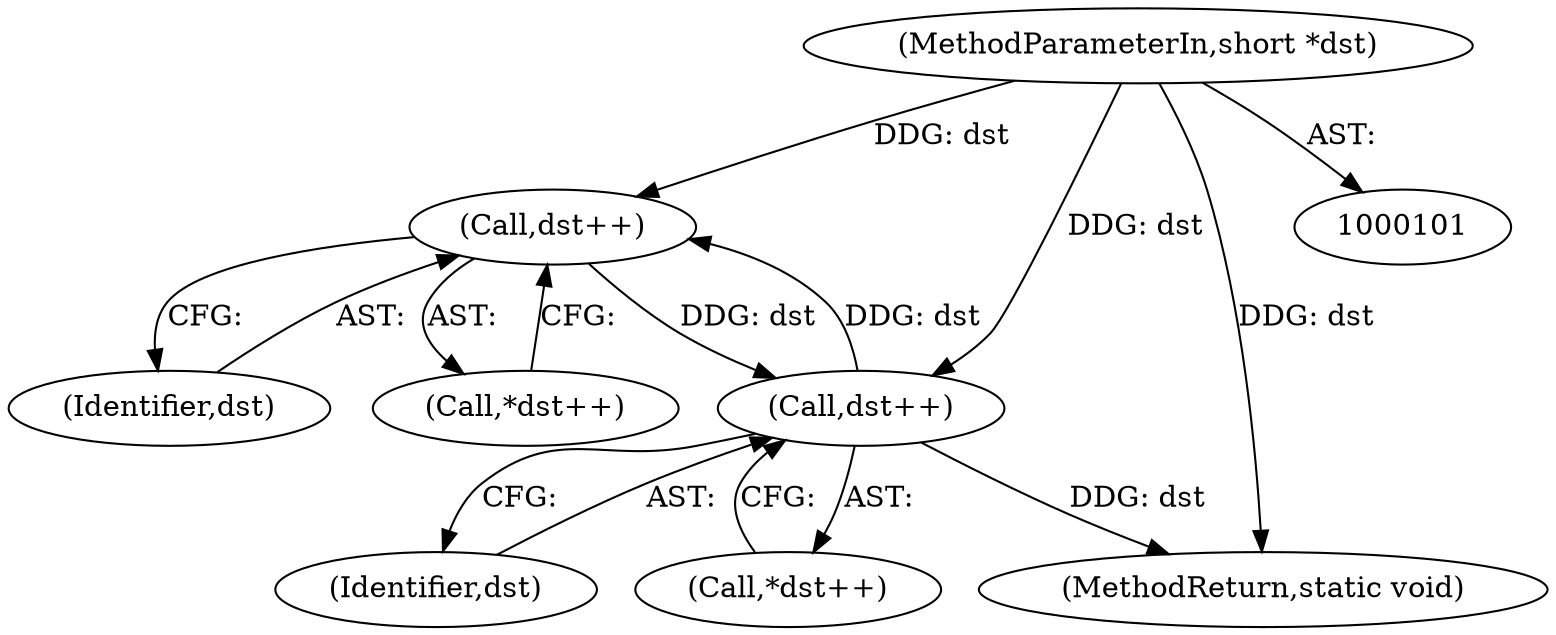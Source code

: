 digraph "0_Android_acc192347665943ca674acf117e4f74a88436922_6@pointer" {
"1000120" [label="(Call,dst++)"];
"1000129" [label="(Call,dst++)"];
"1000120" [label="(Call,dst++)"];
"1000102" [label="(MethodParameterIn,short *dst)"];
"1000128" [label="(Call,*dst++)"];
"1000121" [label="(Identifier,dst)"];
"1000120" [label="(Call,dst++)"];
"1000130" [label="(Identifier,dst)"];
"1000136" [label="(MethodReturn,static void)"];
"1000129" [label="(Call,dst++)"];
"1000102" [label="(MethodParameterIn,short *dst)"];
"1000119" [label="(Call,*dst++)"];
"1000120" -> "1000119"  [label="AST: "];
"1000120" -> "1000121"  [label="CFG: "];
"1000121" -> "1000120"  [label="AST: "];
"1000119" -> "1000120"  [label="CFG: "];
"1000129" -> "1000120"  [label="DDG: dst"];
"1000102" -> "1000120"  [label="DDG: dst"];
"1000120" -> "1000129"  [label="DDG: dst"];
"1000129" -> "1000128"  [label="AST: "];
"1000129" -> "1000130"  [label="CFG: "];
"1000130" -> "1000129"  [label="AST: "];
"1000128" -> "1000129"  [label="CFG: "];
"1000129" -> "1000136"  [label="DDG: dst"];
"1000102" -> "1000129"  [label="DDG: dst"];
"1000102" -> "1000101"  [label="AST: "];
"1000102" -> "1000136"  [label="DDG: dst"];
}
